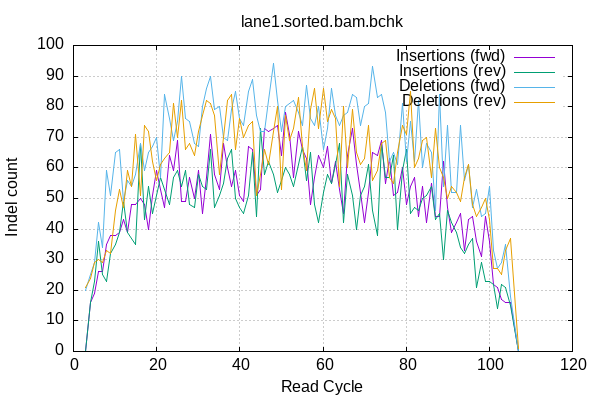 
        set terminal png size 600,400 truecolor
        set output "data/lane1-plots/indel-cycles.png"
        set grid xtics ytics y2tics back lc rgb "#cccccc"
        set style line 1 linetype 1  linecolor rgb "red"
        set style line 2 linetype 2  linecolor rgb "black"
        set style line 3 linetype 3  linecolor rgb "green"
        set style line 4 linetype 4  linecolor rgb "blue"
        set style increment user
        set ylabel "Indel count"
        set xlabel "Read Cycle"
        set title "lane1.sorted.bam.bchk" noenhanced
    plot '-' w l ti 'Insertions (fwd)', '' w l ti 'Insertions (rev)', '' w l ti 'Deletions (fwd)', '' w l ti 'Deletions (rev)'
3	0
4	16
5	19
6	26
7	26
8	35
9	38
10	38
11	39
12	43
13	39
14	48
15	48
16	50
17	48
18	40
19	51
20	59
21	53
22	47
23	64
24	59
25	69
26	49
27	49
28	57
29	50
30	59
31	45
32	57
33	71
34	58
35	53
36	68
37	60
38	54
39	59
40	51
41	49
42	67
43	66
44	51
45	53
46	73
47	72
48	73
49	74
50	64
51	78
52	71
53	57
54	72
55	66
56	63
57	48
58	57
59	64
60	60
61	67
62	55
63	62
64	53
65	45
66	64
67	73
68	61
69	52
70	42
71	52
72	65
73	64
74	69
75	55
76	63
77	51
78	52
79	60
80	48
81	54
82	57
83	44
84	54
85	42
86	55
87	44
88	44
89	62
90	47
91	39
92	42
93	45
94	33
95	43
96	44
97	36
98	31
99	44
100	36
101	22
102	21
103	17
104	16
105	16
107	0
end
3	0
4	16
5	23
6	36
7	25
8	23
9	32
10	35
11	39
12	49
13	39
14	37
15	35
16	68
17	43
18	54
19	45
20	51
21	57
22	53
23	48
24	57
25	59
26	54
27	59
28	48
29	47
30	58
31	54
32	53
33	66
34	47
35	51
36	55
37	63
38	66
39	50
40	47
41	45
42	51
43	65
44	44
45	73
46	58
47	62
48	58
49	52
50	56
51	60
52	58
53	54
54	61
55	67
56	56
57	65
58	48
59	42
60	52
61	58
62	55
63	61
64	68
65	42
66	58
67	51
68	40
69	51
70	54
71	61
72	46
73	38
74	68
75	57
76	57
77	64
78	40
79	59
80	66
81	45
82	47
83	46
84	50
85	51
86	54
87	43
88	45
89	30
90	46
91	42
92	39
93	34
94	32
95	35
96	37
97	21
98	29
99	23
100	23
101	22
102	14
103	22
104	21
105	15
107	0
end
3	20
4	25
5	29
6	42
7	34
8	59
9	51
10	65
11	66
12	49
13	56
14	54
15	58
16	68
17	59
18	65
19	67
20	70
21	57
22	84
23	76
24	69
25	75
26	90
27	76
28	75
29	68
30	67
31	80
32	86
33	90
34	79
35	80
36	70
37	69
38	79
39	85
40	76
41	74
42	85
43	89
44	77
45	72
46	72
47	82
48	94
49	82
50	72
51	80
52	81
53	82
54	78
55	74
56	87
57	76
58	74
59	80
60	66
61	73
62	86
63	77
64	74
65	77
66	78
67	84
68	83
69	74
70	80
71	81
72	93
73	83
74	84
75	78
76	62
77	65
78	61
79	81
80	62
81	75
82	62
83	82
84	60
85	68
86	65
87	46
88	84
89	54
90	74
91	52
92	52
93	74
94	56
95	61
96	47
97	53
98	44
99	45
100	54
101	33
102	27
103	29
104	35
105	18
107	0
end
3	21
4	24
5	29
6	30
7	29
8	33
9	32
10	46
11	53
12	47
13	59
14	54
15	71
16	51
17	74
18	72
19	62
20	56
21	61
22	63
23	65
24	81
25	70
26	82
27	66
28	68
29	64
30	72
31	77
32	82
33	81
34	77
35	58
36	70
37	82
38	84
39	66
40	76
41	70
42	74
43	75
44	51
45	58
46	66
47	61
48	72
49	80
50	53
51	77
52	69
53	73
54	83
55	67
56	59
57	79
58	86
59	73
60	86
61	75
62	79
63	76
64	54
65	80
66	60
67	79
68	65
69	61
70	63
71	74
72	56
73	59
74	68
75	69
76	57
77	55
78	65
79	74
80	71
81	85
82	60
83	63
84	69
85	70
86	57
87	73
88	60
89	57
90	50
91	54
92	52
93	49
94	57
95	61
96	48
97	44
98	47
99	50
100	43
101	27
102	27
103	25
104	33
105	37
107	1
end
